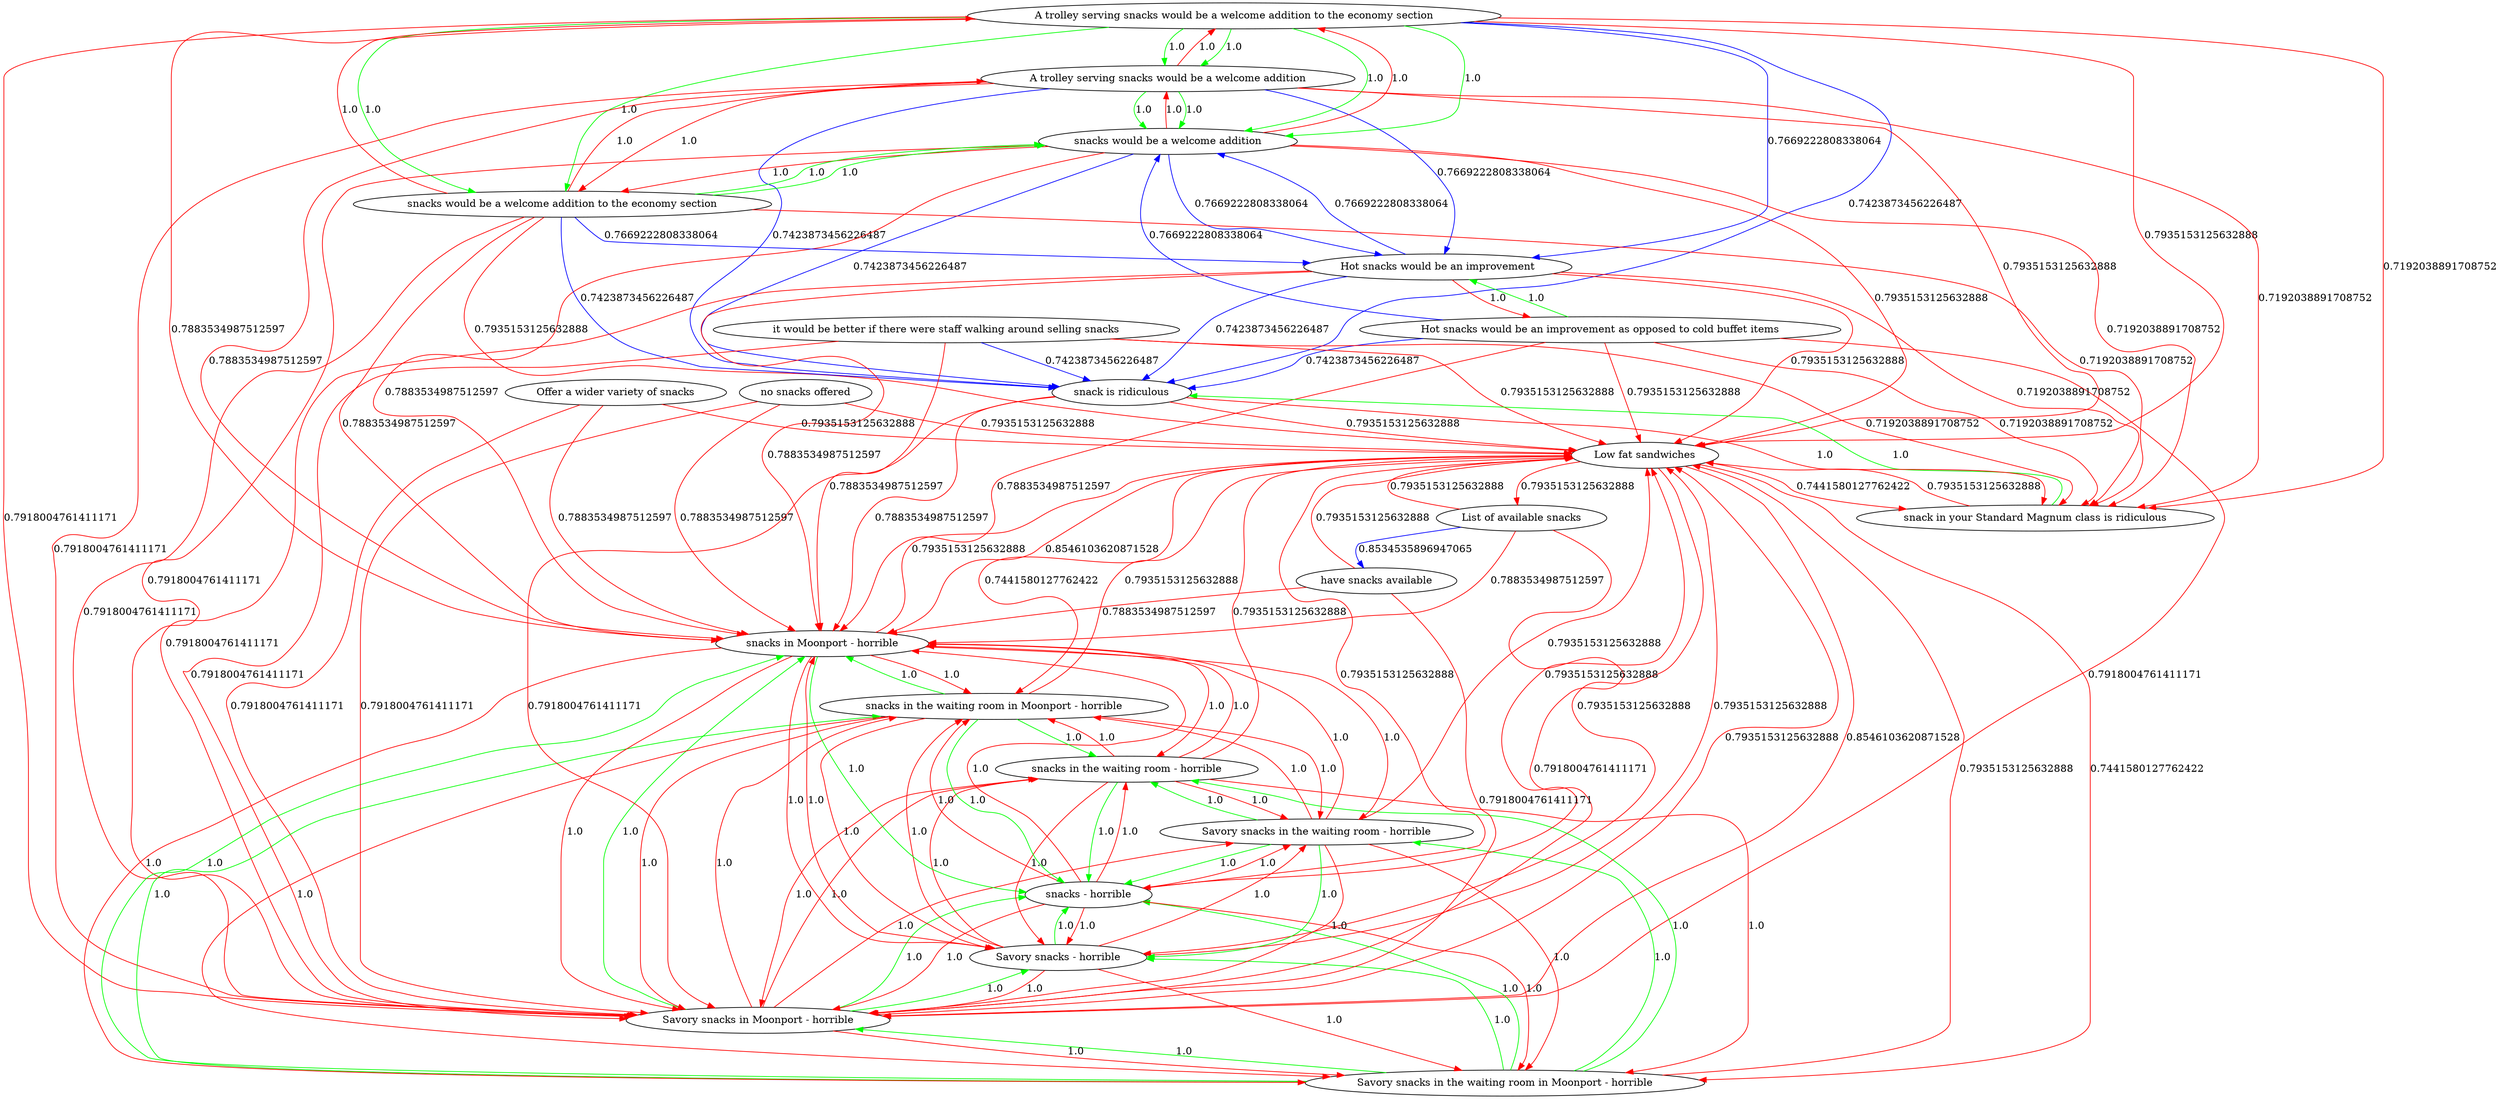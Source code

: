 digraph rawGraph {
"A trolley serving snacks would be a welcome addition to the economy section";"A trolley serving snacks would be a welcome addition";"snacks would be a welcome addition";"snacks would be a welcome addition to the economy section";"Hot snacks would be an improvement as opposed to cold buffet items";"Hot snacks would be an improvement";"List of available snacks";"Low fat sandwiches";"Offer a wider variety of snacks";"Savory snacks in the waiting room in Moonport - horrible";"Savory snacks in Moonport - horrible";"Savory snacks - horrible";"snacks - horrible";"snacks in Moonport - horrible";"Savory snacks in the waiting room - horrible";"snacks in the waiting room - horrible";"snacks in the waiting room in Moonport - horrible";"have snacks available";"it would be better if there were staff walking around selling snacks";"no snacks offered";"snack in your Standard Magnum class is ridiculous";"snack is ridiculous";"A trolley serving snacks would be a welcome addition to the economy section" -> "A trolley serving snacks would be a welcome addition" [label=1.0] [color=green]
"A trolley serving snacks would be a welcome addition" -> "snacks would be a welcome addition" [label=1.0] [color=green]
"A trolley serving snacks would be a welcome addition to the economy section" -> "snacks would be a welcome addition to the economy section" [label=1.0] [color=green]
"snacks would be a welcome addition to the economy section" -> "snacks would be a welcome addition" [label=1.0] [color=green]
"A trolley serving snacks would be a welcome addition to the economy section" -> "snacks would be a welcome addition" [label=1.0] [color=green]
"A trolley serving snacks would be a welcome addition to the economy section" -> "A trolley serving snacks would be a welcome addition" [label=1.0] [color=green]
"A trolley serving snacks would be a welcome addition" -> "snacks would be a welcome addition" [label=1.0] [color=green]
"A trolley serving snacks would be a welcome addition to the economy section" -> "snacks would be a welcome addition to the economy section" [label=1.0] [color=green]
"snacks would be a welcome addition to the economy section" -> "snacks would be a welcome addition" [label=1.0] [color=green]
"A trolley serving snacks would be a welcome addition to the economy section" -> "snacks would be a welcome addition" [label=1.0] [color=green]
"A trolley serving snacks would be a welcome addition" -> "A trolley serving snacks would be a welcome addition to the economy section" [label=1.0] [color=red]
"A trolley serving snacks would be a welcome addition" -> "snacks would be a welcome addition to the economy section" [label=1.0] [color=red]
"snacks would be a welcome addition" -> "A trolley serving snacks would be a welcome addition to the economy section" [label=1.0] [color=red]
"snacks would be a welcome addition" -> "A trolley serving snacks would be a welcome addition" [label=1.0] [color=red]
"snacks would be a welcome addition" -> "snacks would be a welcome addition to the economy section" [label=1.0] [color=red]
"snacks would be a welcome addition to the economy section" -> "A trolley serving snacks would be a welcome addition to the economy section" [label=1.0] [color=red]
"snacks would be a welcome addition to the economy section" -> "A trolley serving snacks would be a welcome addition" [label=1.0] [color=red]
"Hot snacks would be an improvement as opposed to cold buffet items" -> "Hot snacks would be an improvement" [label=1.0] [color=green]
"Hot snacks would be an improvement" -> "Hot snacks would be an improvement as opposed to cold buffet items" [label=1.0] [color=red]
"A trolley serving snacks would be a welcome addition to the economy section" -> "Hot snacks would be an improvement" [label=0.7669222808338064] [color=blue]
"A trolley serving snacks would be a welcome addition" -> "Hot snacks would be an improvement" [label=0.7669222808338064] [color=blue]
"snacks would be a welcome addition" -> "Hot snacks would be an improvement" [label=0.7669222808338064] [color=blue]
"snacks would be a welcome addition to the economy section" -> "Hot snacks would be an improvement" [label=0.7669222808338064] [color=blue]
"Hot snacks would be an improvement as opposed to cold buffet items" -> "snacks would be a welcome addition" [label=0.7669222808338064] [color=blue]
"Hot snacks would be an improvement" -> "snacks would be a welcome addition" [label=0.7669222808338064] [color=blue]
"A trolley serving snacks would be a welcome addition to the economy section" -> "Low fat sandwiches" [label=0.7935153125632888] [color=red]
"A trolley serving snacks would be a welcome addition" -> "Low fat sandwiches" [label=0.7935153125632888] [color=red]
"snacks would be a welcome addition" -> "Low fat sandwiches" [label=0.7935153125632888] [color=red]
"snacks would be a welcome addition to the economy section" -> "Low fat sandwiches" [label=0.7935153125632888] [color=red]
"Hot snacks would be an improvement as opposed to cold buffet items" -> "Low fat sandwiches" [label=0.7935153125632888] [color=red]
"Hot snacks would be an improvement" -> "Low fat sandwiches" [label=0.7935153125632888] [color=red]
"List of available snacks" -> "Low fat sandwiches" [label=0.7935153125632888] [color=red]
"Low fat sandwiches" -> "List of available snacks" [label=0.7935153125632888] [color=red]
"Offer a wider variety of snacks" -> "Low fat sandwiches" [label=0.7935153125632888] [color=red]
"Savory snacks in the waiting room in Moonport - horrible" -> "Savory snacks in Moonport - horrible" [label=1.0] [color=green]
"Savory snacks in Moonport - horrible" -> "Savory snacks - horrible" [label=1.0] [color=green]
"Savory snacks - horrible" -> "snacks - horrible" [label=1.0] [color=green]
"Savory snacks in Moonport - horrible" -> "snacks in Moonport - horrible" [label=1.0] [color=green]
"snacks in Moonport - horrible" -> "snacks - horrible" [label=1.0] [color=green]
"Savory snacks in the waiting room in Moonport - horrible" -> "Savory snacks in the waiting room - horrible" [label=1.0] [color=green]
"Savory snacks in the waiting room - horrible" -> "Savory snacks - horrible" [label=1.0] [color=green]
"Savory snacks in the waiting room - horrible" -> "snacks in the waiting room - horrible" [label=1.0] [color=green]
"snacks in the waiting room - horrible" -> "snacks - horrible" [label=1.0] [color=green]
"Savory snacks in the waiting room in Moonport - horrible" -> "snacks in the waiting room in Moonport - horrible" [label=1.0] [color=green]
"snacks in the waiting room in Moonport - horrible" -> "snacks in Moonport - horrible" [label=1.0] [color=green]
"snacks in the waiting room in Moonport - horrible" -> "snacks in the waiting room - horrible" [label=1.0] [color=green]
"Savory snacks in the waiting room in Moonport - horrible" -> "Savory snacks - horrible" [label=1.0] [color=green]
"Savory snacks in the waiting room in Moonport - horrible" -> "snacks in Moonport - horrible" [label=1.0] [color=green]
"Savory snacks in the waiting room in Moonport - horrible" -> "snacks in the waiting room - horrible" [label=1.0] [color=green]
"Savory snacks in Moonport - horrible" -> "snacks - horrible" [label=1.0] [color=green]
"Savory snacks in the waiting room - horrible" -> "snacks - horrible" [label=1.0] [color=green]
"snacks in the waiting room in Moonport - horrible" -> "snacks - horrible" [label=1.0] [color=green]
"Savory snacks in the waiting room in Moonport - horrible" -> "snacks - horrible" [label=1.0] [color=green]
"Savory snacks in Moonport - horrible" -> "Savory snacks in the waiting room in Moonport - horrible" [label=1.0] [color=red]
"Savory snacks in Moonport - horrible" -> "Savory snacks in the waiting room - horrible" [label=1.0] [color=red]
"Savory snacks in Moonport - horrible" -> "snacks in the waiting room - horrible" [label=1.0] [color=red]
"Savory snacks in Moonport - horrible" -> "snacks in the waiting room in Moonport - horrible" [label=1.0] [color=red]
"Savory snacks - horrible" -> "Savory snacks in the waiting room in Moonport - horrible" [label=1.0] [color=red]
"Savory snacks - horrible" -> "Savory snacks in Moonport - horrible" [label=1.0] [color=red]
"Savory snacks - horrible" -> "snacks in Moonport - horrible" [label=1.0] [color=red]
"Savory snacks - horrible" -> "Savory snacks in the waiting room - horrible" [label=1.0] [color=red]
"Savory snacks - horrible" -> "snacks in the waiting room - horrible" [label=1.0] [color=red]
"Savory snacks - horrible" -> "snacks in the waiting room in Moonport - horrible" [label=1.0] [color=red]
"snacks - horrible" -> "Savory snacks in the waiting room in Moonport - horrible" [label=1.0] [color=red]
"snacks - horrible" -> "Savory snacks in Moonport - horrible" [label=1.0] [color=red]
"snacks - horrible" -> "Savory snacks - horrible" [label=1.0] [color=red]
"snacks - horrible" -> "snacks in Moonport - horrible" [label=1.0] [color=red]
"snacks - horrible" -> "Savory snacks in the waiting room - horrible" [label=1.0] [color=red]
"snacks - horrible" -> "snacks in the waiting room - horrible" [label=1.0] [color=red]
"snacks - horrible" -> "snacks in the waiting room in Moonport - horrible" [label=1.0] [color=red]
"snacks in Moonport - horrible" -> "Savory snacks in the waiting room in Moonport - horrible" [label=1.0] [color=red]
"snacks in Moonport - horrible" -> "Savory snacks in Moonport - horrible" [label=1.0] [color=red]
"snacks in Moonport - horrible" -> "Savory snacks - horrible" [label=1.0] [color=red]
"snacks in Moonport - horrible" -> "Savory snacks in the waiting room - horrible" [label=1.0] [color=red]
"snacks in Moonport - horrible" -> "snacks in the waiting room - horrible" [label=1.0] [color=red]
"snacks in Moonport - horrible" -> "snacks in the waiting room in Moonport - horrible" [label=1.0] [color=red]
"Savory snacks in the waiting room - horrible" -> "Savory snacks in the waiting room in Moonport - horrible" [label=1.0] [color=red]
"Savory snacks in the waiting room - horrible" -> "Savory snacks in Moonport - horrible" [label=1.0] [color=red]
"Savory snacks in the waiting room - horrible" -> "snacks in Moonport - horrible" [label=1.0] [color=red]
"Savory snacks in the waiting room - horrible" -> "snacks in the waiting room in Moonport - horrible" [label=1.0] [color=red]
"snacks in the waiting room - horrible" -> "Savory snacks in the waiting room in Moonport - horrible" [label=1.0] [color=red]
"snacks in the waiting room - horrible" -> "Savory snacks in Moonport - horrible" [label=1.0] [color=red]
"snacks in the waiting room - horrible" -> "Savory snacks - horrible" [label=1.0] [color=red]
"snacks in the waiting room - horrible" -> "snacks in Moonport - horrible" [label=1.0] [color=red]
"snacks in the waiting room - horrible" -> "Savory snacks in the waiting room - horrible" [label=1.0] [color=red]
"snacks in the waiting room - horrible" -> "snacks in the waiting room in Moonport - horrible" [label=1.0] [color=red]
"snacks in the waiting room in Moonport - horrible" -> "Savory snacks in the waiting room in Moonport - horrible" [label=1.0] [color=red]
"snacks in the waiting room in Moonport - horrible" -> "Savory snacks in Moonport - horrible" [label=1.0] [color=red]
"snacks in the waiting room in Moonport - horrible" -> "Savory snacks - horrible" [label=1.0] [color=red]
"snacks in the waiting room in Moonport - horrible" -> "Savory snacks in the waiting room - horrible" [label=1.0] [color=red]
"A trolley serving snacks would be a welcome addition to the economy section" -> "Savory snacks in Moonport - horrible" [label=0.7918004761411171] [color=red]
"A trolley serving snacks would be a welcome addition to the economy section" -> "snacks in Moonport - horrible" [label=0.7883534987512597] [color=red]
"A trolley serving snacks would be a welcome addition" -> "Savory snacks in Moonport - horrible" [label=0.7918004761411171] [color=red]
"A trolley serving snacks would be a welcome addition" -> "snacks in Moonport - horrible" [label=0.7883534987512597] [color=red]
"snacks would be a welcome addition" -> "Savory snacks in Moonport - horrible" [label=0.7918004761411171] [color=red]
"snacks would be a welcome addition" -> "snacks in Moonport - horrible" [label=0.7883534987512597] [color=red]
"snacks would be a welcome addition to the economy section" -> "Savory snacks in Moonport - horrible" [label=0.7918004761411171] [color=red]
"snacks would be a welcome addition to the economy section" -> "snacks in Moonport - horrible" [label=0.7883534987512597] [color=red]
"Hot snacks would be an improvement as opposed to cold buffet items" -> "Savory snacks in Moonport - horrible" [label=0.7918004761411171] [color=red]
"Hot snacks would be an improvement as opposed to cold buffet items" -> "snacks in Moonport - horrible" [label=0.7883534987512597] [color=red]
"Hot snacks would be an improvement" -> "Savory snacks in Moonport - horrible" [label=0.7918004761411171] [color=red]
"Hot snacks would be an improvement" -> "snacks in Moonport - horrible" [label=0.7883534987512597] [color=red]
"List of available snacks" -> "Savory snacks in Moonport - horrible" [label=0.7918004761411171] [color=red]
"List of available snacks" -> "snacks in Moonport - horrible" [label=0.7883534987512597] [color=red]
"Low fat sandwiches" -> "Savory snacks in the waiting room in Moonport - horrible" [label=0.7441580127762422] [color=red]
"Low fat sandwiches" -> "Savory snacks in Moonport - horrible" [label=0.8546103620871528] [color=red]
"Low fat sandwiches" -> "Savory snacks - horrible" [label=0.7935153125632888] [color=red]
"Low fat sandwiches" -> "snacks - horrible" [label=0.7935153125632888] [color=red]
"Low fat sandwiches" -> "snacks in Moonport - horrible" [label=0.8546103620871528] [color=red]
"Low fat sandwiches" -> "snacks in the waiting room in Moonport - horrible" [label=0.7441580127762422] [color=red]
"Offer a wider variety of snacks" -> "Savory snacks in Moonport - horrible" [label=0.7918004761411171] [color=red]
"Offer a wider variety of snacks" -> "snacks in Moonport - horrible" [label=0.7883534987512597] [color=red]
"Savory snacks in the waiting room in Moonport - horrible" -> "Low fat sandwiches" [label=0.7935153125632888] [color=red]
"Savory snacks in Moonport - horrible" -> "Low fat sandwiches" [label=0.7935153125632888] [color=red]
"Savory snacks - horrible" -> "Low fat sandwiches" [label=0.7935153125632888] [color=red]
"snacks - horrible" -> "Low fat sandwiches" [label=0.7935153125632888] [color=red]
"snacks in Moonport - horrible" -> "Low fat sandwiches" [label=0.7935153125632888] [color=red]
"Savory snacks in the waiting room - horrible" -> "Low fat sandwiches" [label=0.7935153125632888] [color=red]
"snacks in the waiting room - horrible" -> "Low fat sandwiches" [label=0.7935153125632888] [color=red]
"snacks in the waiting room in Moonport - horrible" -> "Low fat sandwiches" [label=0.7935153125632888] [color=red]
"List of available snacks" -> "have snacks available" [label=0.8534535896947065] [color=blue]
"have snacks available" -> "Low fat sandwiches" [label=0.7935153125632888] [color=red]
"have snacks available" -> "Savory snacks in Moonport - horrible" [label=0.7918004761411171] [color=red]
"have snacks available" -> "snacks in Moonport - horrible" [label=0.7883534987512597] [color=red]
"it would be better if there were staff walking around selling snacks" -> "Low fat sandwiches" [label=0.7935153125632888] [color=red]
"it would be better if there were staff walking around selling snacks" -> "Savory snacks in Moonport - horrible" [label=0.7918004761411171] [color=red]
"it would be better if there were staff walking around selling snacks" -> "snacks in Moonport - horrible" [label=0.7883534987512597] [color=red]
"no snacks offered" -> "Low fat sandwiches" [label=0.7935153125632888] [color=red]
"no snacks offered" -> "Savory snacks in Moonport - horrible" [label=0.7918004761411171] [color=red]
"no snacks offered" -> "snacks in Moonport - horrible" [label=0.7883534987512597] [color=red]
"snack in your Standard Magnum class is ridiculous" -> "snack is ridiculous" [label=1.0] [color=green]
"snack is ridiculous" -> "snack in your Standard Magnum class is ridiculous" [label=1.0] [color=red]
"A trolley serving snacks would be a welcome addition to the economy section" -> "snack in your Standard Magnum class is ridiculous" [label=0.7192038891708752] [color=red]
"A trolley serving snacks would be a welcome addition to the economy section" -> "snack is ridiculous" [label=0.7423873456226487] [color=blue]
"A trolley serving snacks would be a welcome addition" -> "snack in your Standard Magnum class is ridiculous" [label=0.7192038891708752] [color=red]
"A trolley serving snacks would be a welcome addition" -> "snack is ridiculous" [label=0.7423873456226487] [color=blue]
"snacks would be a welcome addition" -> "snack in your Standard Magnum class is ridiculous" [label=0.7192038891708752] [color=red]
"snacks would be a welcome addition" -> "snack is ridiculous" [label=0.7423873456226487] [color=blue]
"snacks would be a welcome addition to the economy section" -> "snack in your Standard Magnum class is ridiculous" [label=0.7192038891708752] [color=red]
"snacks would be a welcome addition to the economy section" -> "snack is ridiculous" [label=0.7423873456226487] [color=blue]
"Hot snacks would be an improvement as opposed to cold buffet items" -> "snack in your Standard Magnum class is ridiculous" [label=0.7192038891708752] [color=red]
"Hot snacks would be an improvement as opposed to cold buffet items" -> "snack is ridiculous" [label=0.7423873456226487] [color=blue]
"Hot snacks would be an improvement" -> "snack in your Standard Magnum class is ridiculous" [label=0.7192038891708752] [color=red]
"Hot snacks would be an improvement" -> "snack is ridiculous" [label=0.7423873456226487] [color=blue]
"Low fat sandwiches" -> "snack in your Standard Magnum class is ridiculous" [label=0.7441580127762422] [color=red]
"it would be better if there were staff walking around selling snacks" -> "snack in your Standard Magnum class is ridiculous" [label=0.7192038891708752] [color=red]
"it would be better if there were staff walking around selling snacks" -> "snack is ridiculous" [label=0.7423873456226487] [color=blue]
"snack in your Standard Magnum class is ridiculous" -> "Low fat sandwiches" [label=0.7935153125632888] [color=red]
"snack is ridiculous" -> "Low fat sandwiches" [label=0.7935153125632888] [color=red]
"snack is ridiculous" -> "Savory snacks in Moonport - horrible" [label=0.7918004761411171] [color=red]
"snack is ridiculous" -> "snacks in Moonport - horrible" [label=0.7883534987512597] [color=red]
}